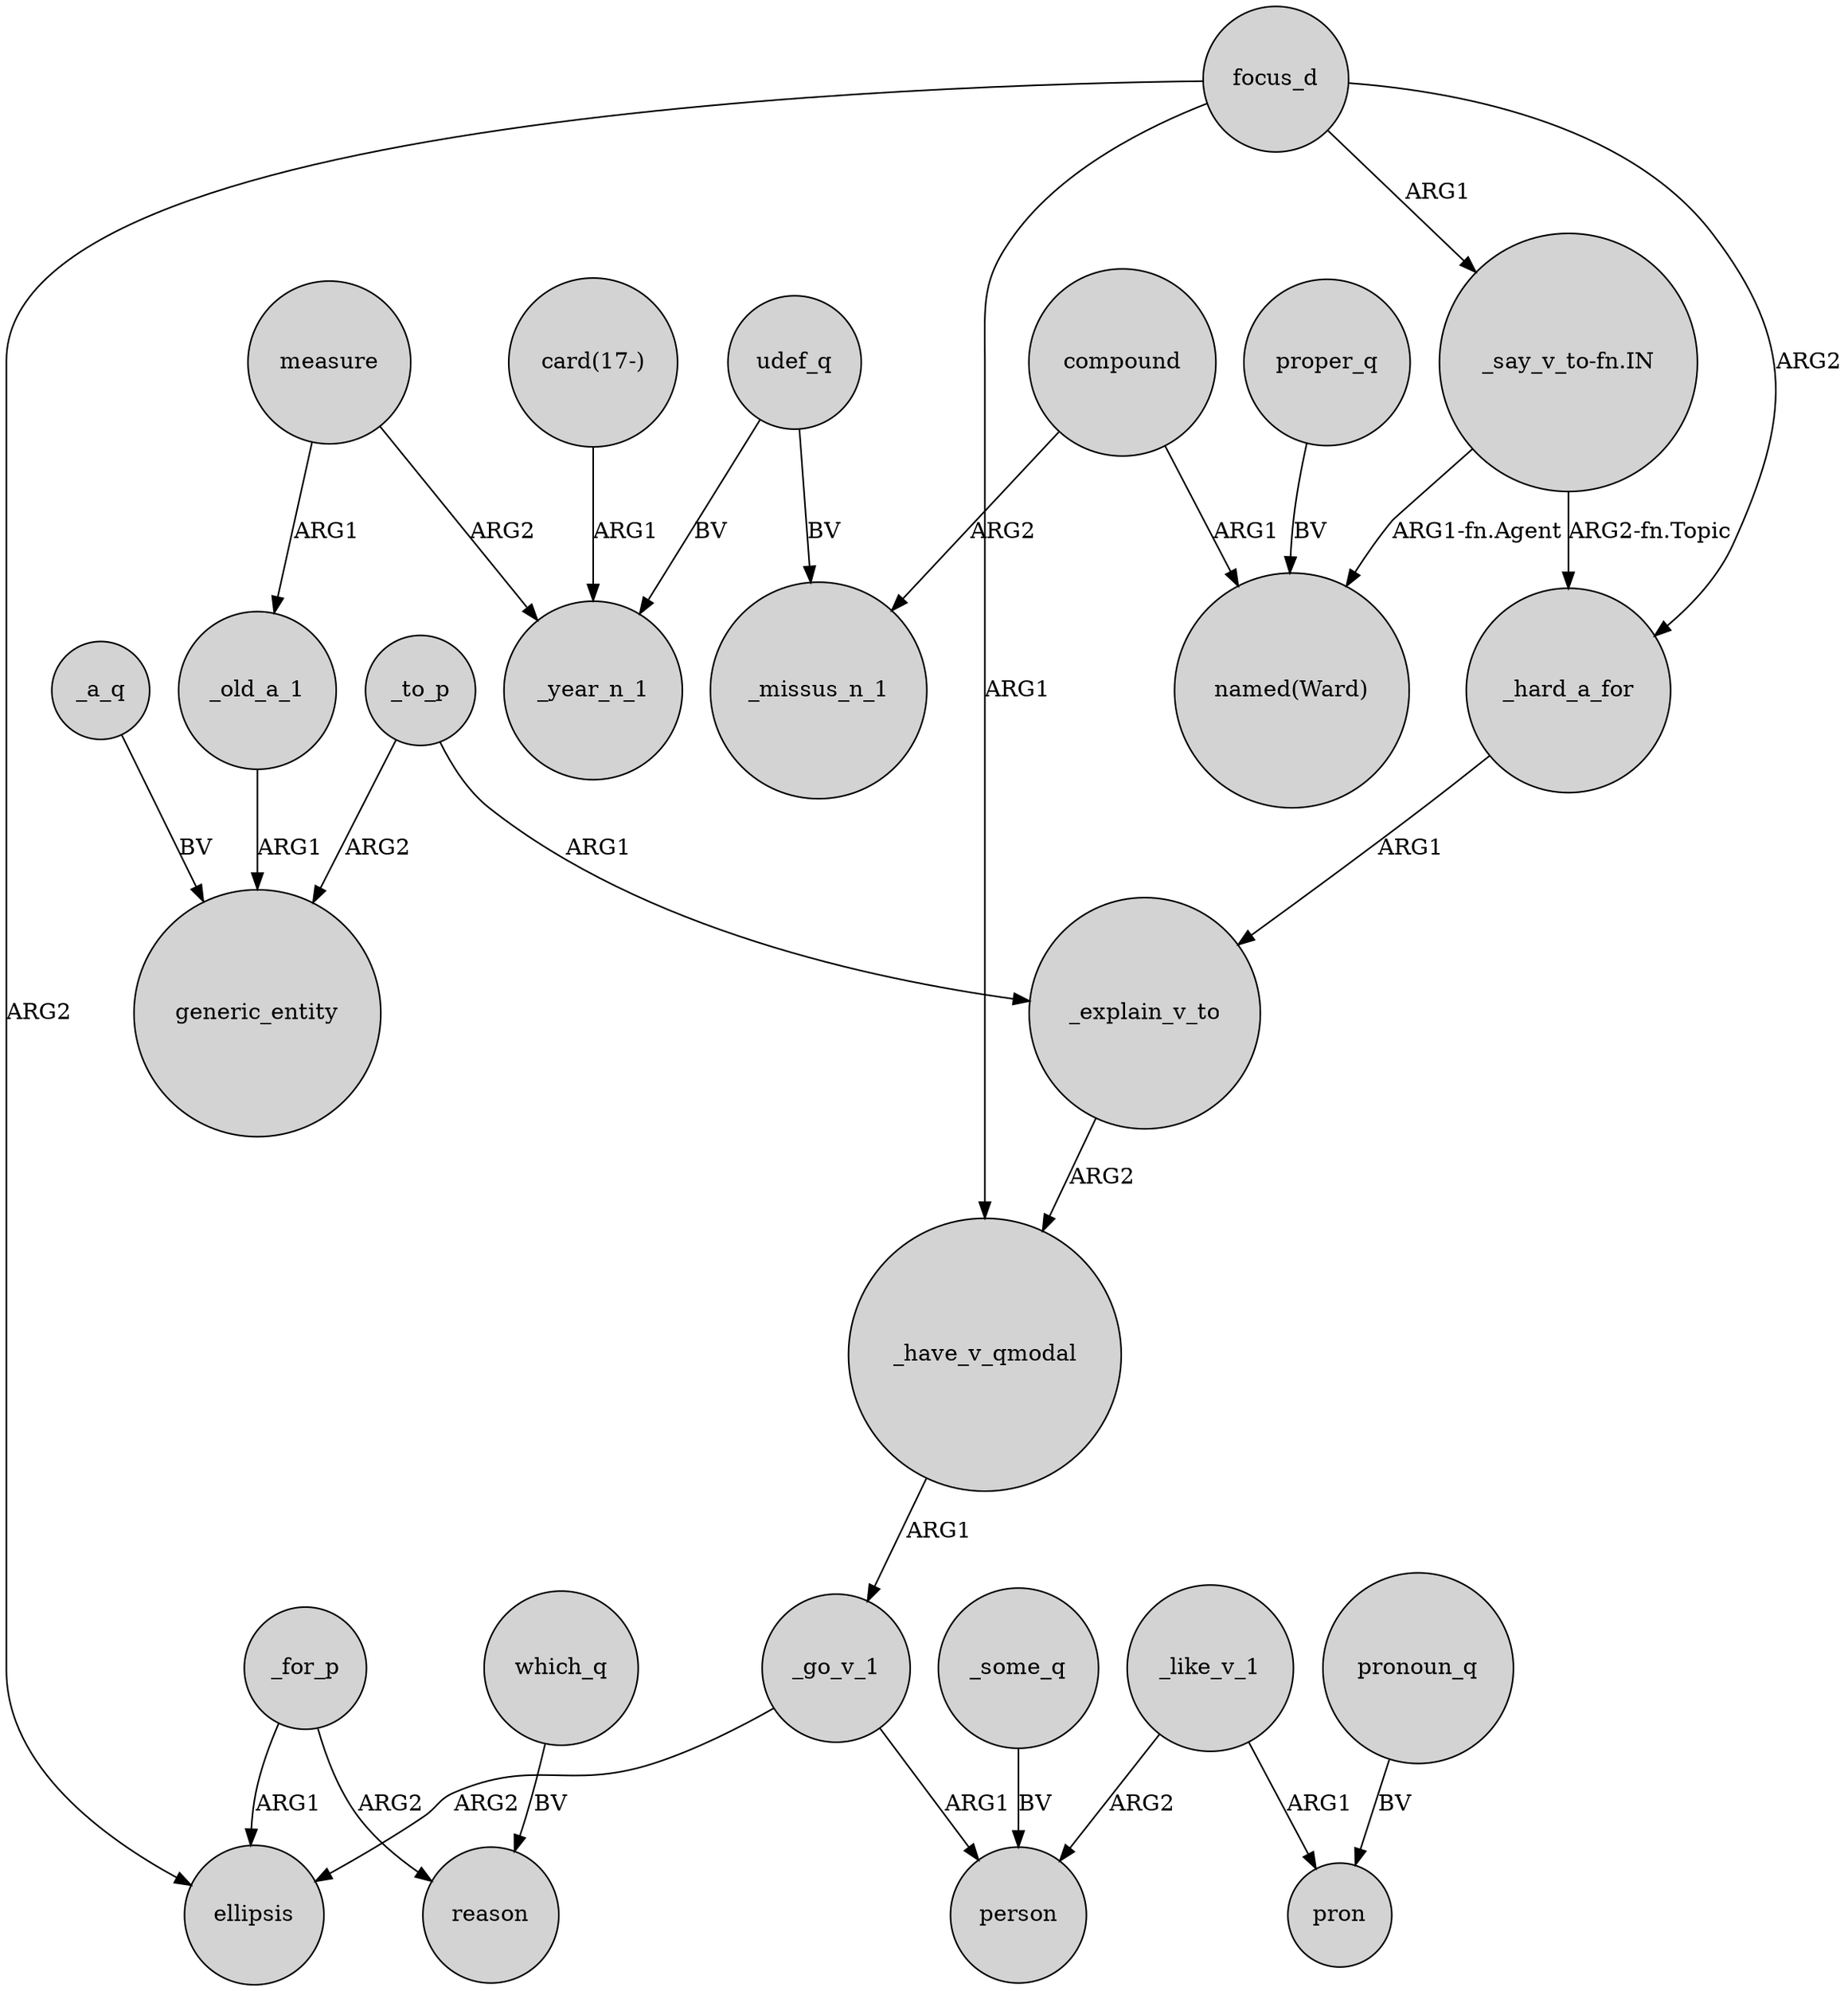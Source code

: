 digraph {
	node [shape=circle style=filled]
	focus_d -> _hard_a_for [label=ARG2]
	compound -> "named(Ward)" [label=ARG1]
	_like_v_1 -> pron [label=ARG1]
	measure -> _year_n_1 [label=ARG2]
	"card(17-)" -> _year_n_1 [label=ARG1]
	_for_p -> ellipsis [label=ARG1]
	_for_p -> reason [label=ARG2]
	_have_v_qmodal -> _go_v_1 [label=ARG1]
	compound -> _missus_n_1 [label=ARG2]
	_go_v_1 -> person [label=ARG1]
	_a_q -> generic_entity [label=BV]
	focus_d -> ellipsis [label=ARG2]
	udef_q -> _missus_n_1 [label=BV]
	_explain_v_to -> _have_v_qmodal [label=ARG2]
	_to_p -> generic_entity [label=ARG2]
	measure -> _old_a_1 [label=ARG1]
	which_q -> reason [label=BV]
	pronoun_q -> pron [label=BV]
	_to_p -> _explain_v_to [label=ARG1]
	focus_d -> _have_v_qmodal [label=ARG1]
	proper_q -> "named(Ward)" [label=BV]
	_some_q -> person [label=BV]
	_hard_a_for -> _explain_v_to [label=ARG1]
	_like_v_1 -> person [label=ARG2]
	_old_a_1 -> generic_entity [label=ARG1]
	udef_q -> _year_n_1 [label=BV]
	"_say_v_to-fn.IN" -> "named(Ward)" [label="ARG1-fn.Agent"]
	_go_v_1 -> ellipsis [label=ARG2]
	"_say_v_to-fn.IN" -> _hard_a_for [label="ARG2-fn.Topic"]
	focus_d -> "_say_v_to-fn.IN" [label=ARG1]
}
